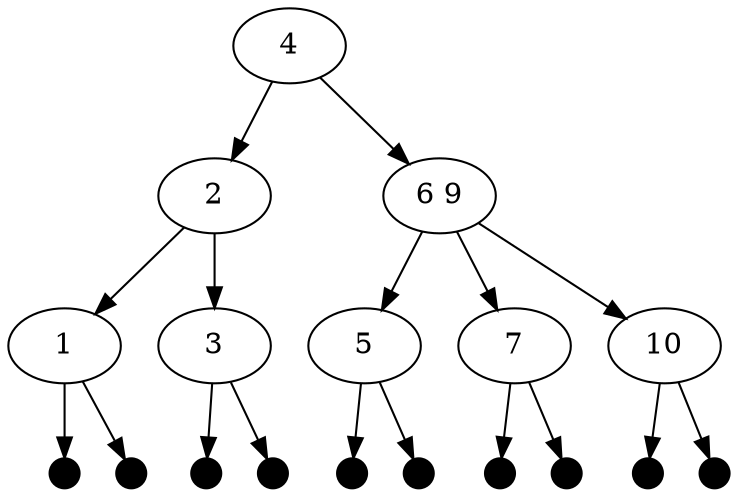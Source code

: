digraph tree {
  0[label="4"]
  0 -> 1
  0 -> 8
  1[label="2"]
  1 -> 2
  1 -> 5
  2[label="1"]
  2 -> 3
  2 -> 4
  3[shape="point",width=0.2]
  4[shape="point",width=0.2]
  5[label="3"]
  5 -> 6
  5 -> 7
  6[shape="point",width=0.2]
  7[shape="point",width=0.2]
  8[label="6 9"]
  8 -> 9
  8 -> 12
  8 -> 15
  9[label="5"]
  9 -> 10
  9 -> 11
  10[shape="point",width=0.2]
  11[shape="point",width=0.2]
  12[label="7"]
  12 -> 13
  12 -> 14
  13[shape="point",width=0.2]
  14[shape="point",width=0.2]
  15[label="10"]
  15 -> 16
  15 -> 17
  16[shape="point",width=0.2]
  17[shape="point",width=0.2]
}
